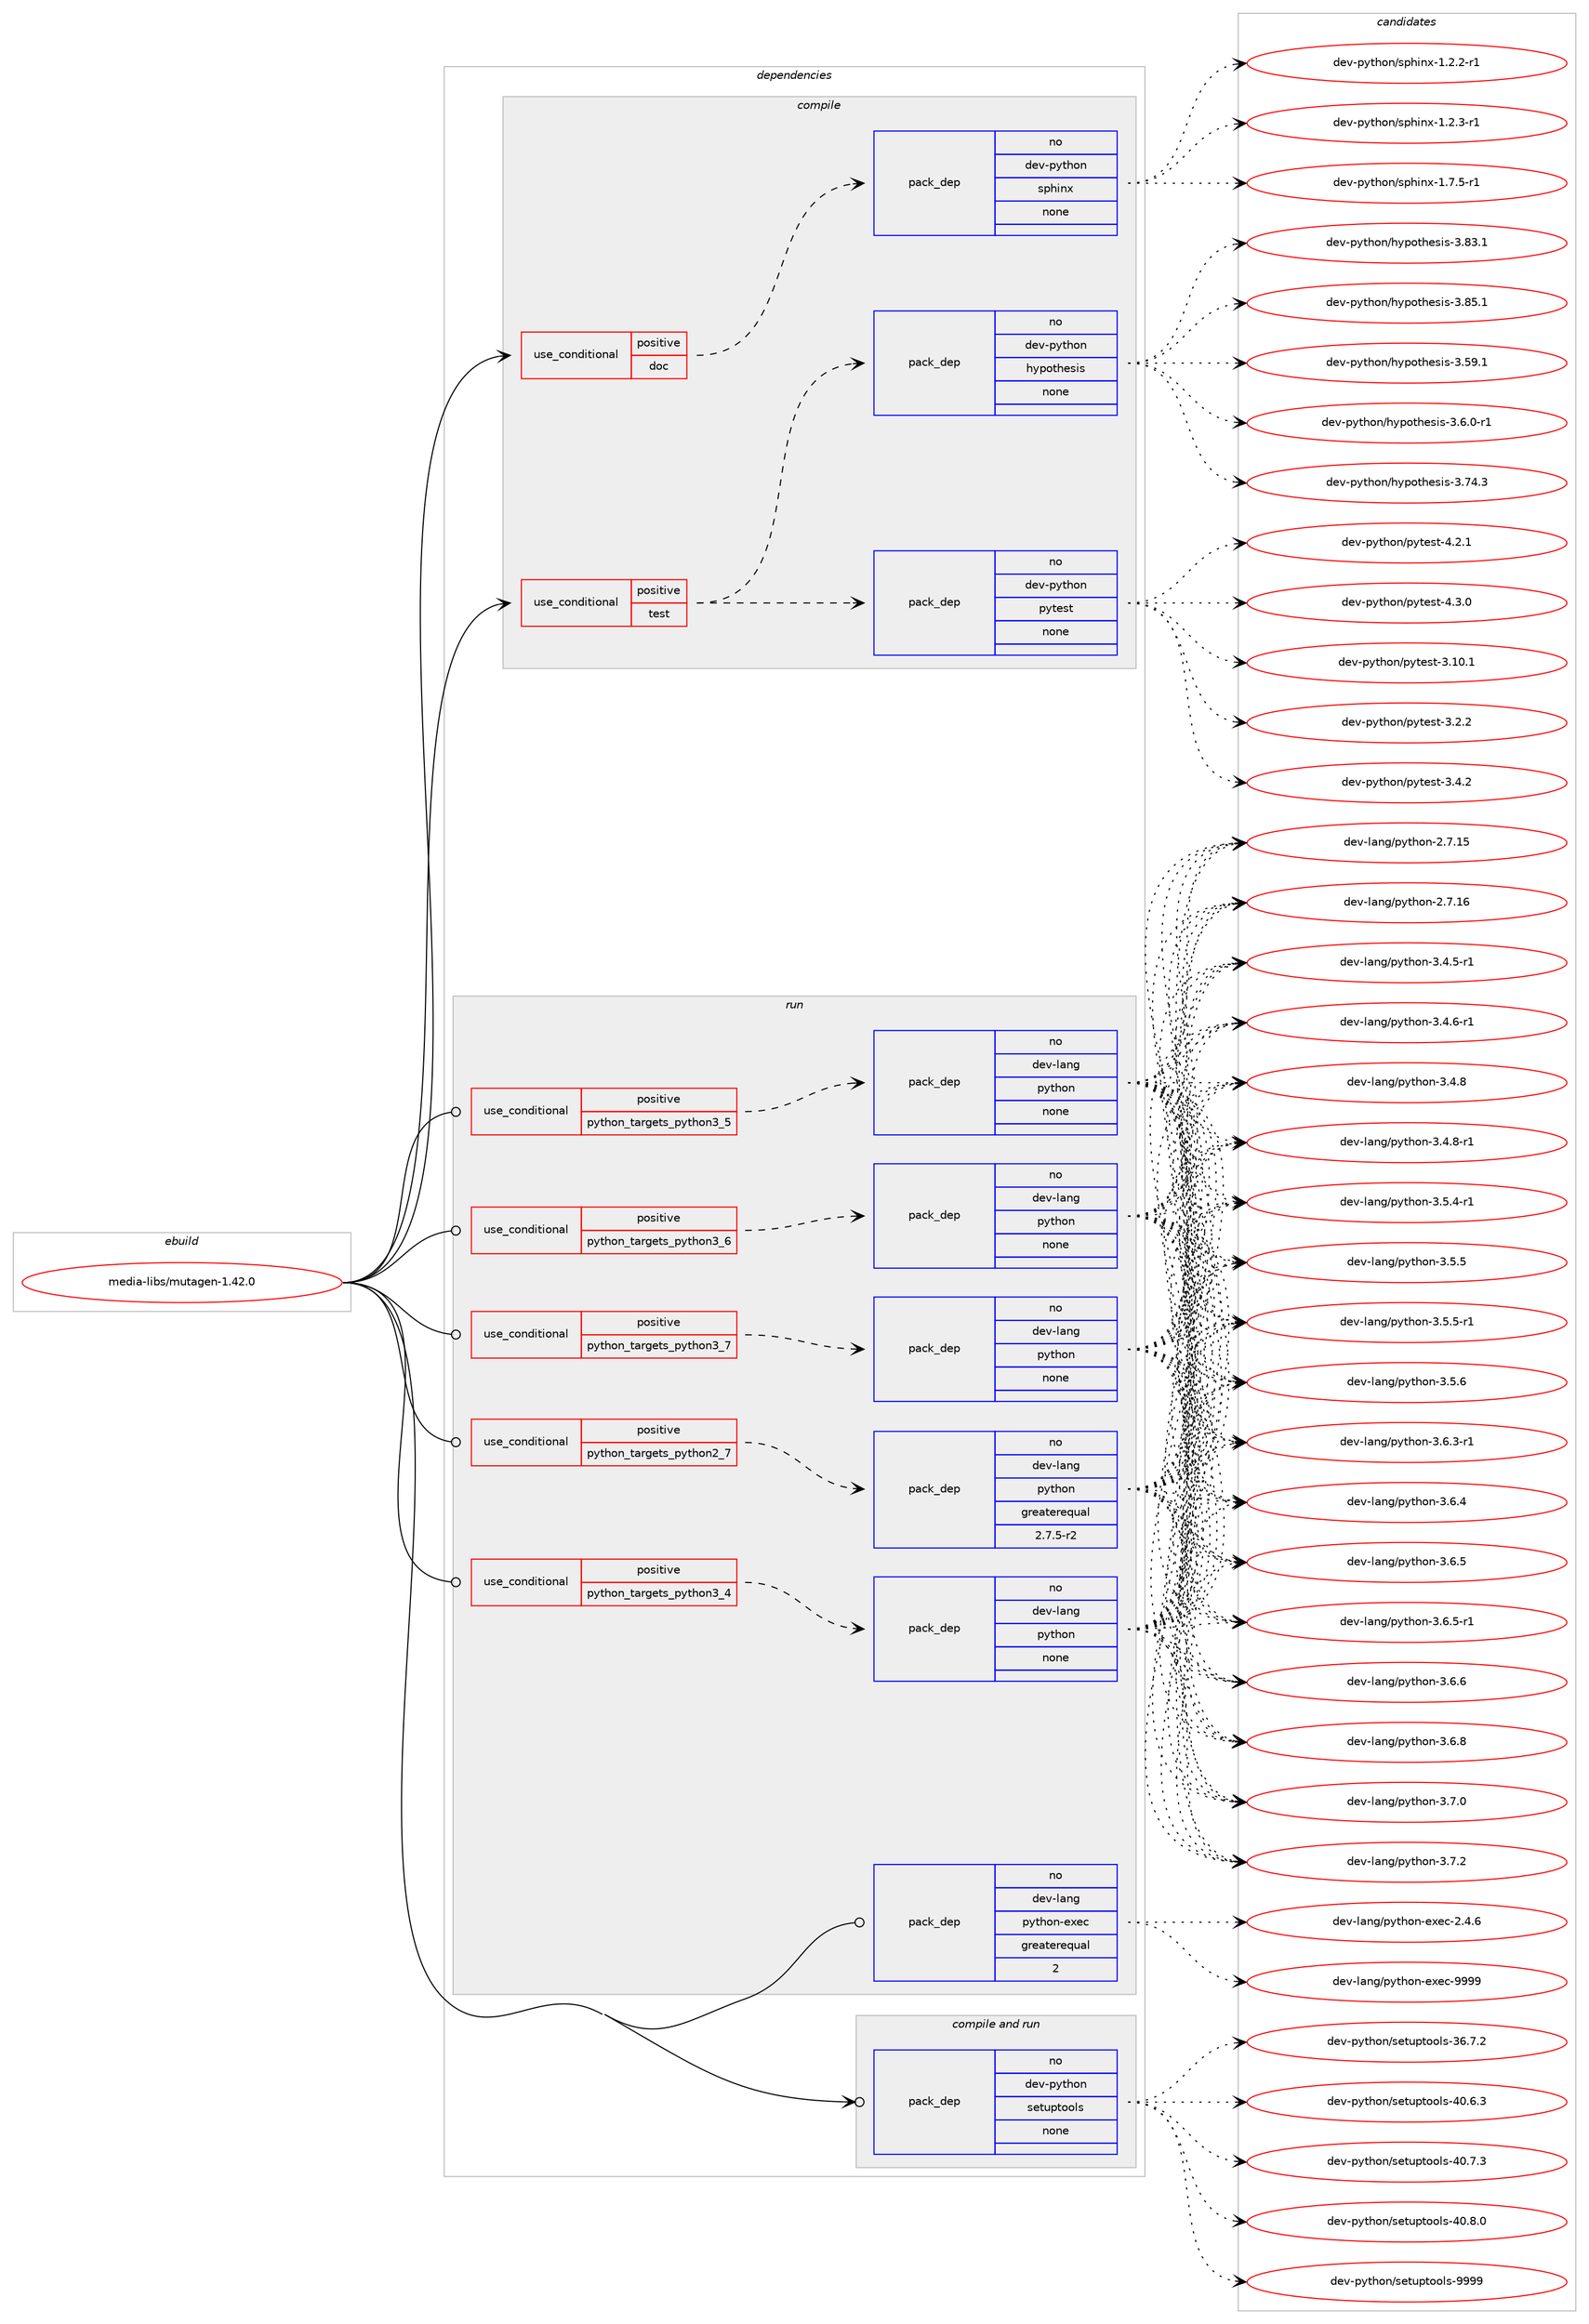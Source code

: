 digraph prolog {

# *************
# Graph options
# *************

newrank=true;
concentrate=true;
compound=true;
graph [rankdir=LR,fontname=Helvetica,fontsize=10,ranksep=1.5];#, ranksep=2.5, nodesep=0.2];
edge  [arrowhead=vee];
node  [fontname=Helvetica,fontsize=10];

# **********
# The ebuild
# **********

subgraph cluster_leftcol {
color=gray;
rank=same;
label=<<i>ebuild</i>>;
id [label="media-libs/mutagen-1.42.0", color=red, width=4, href="../media-libs/mutagen-1.42.0.svg"];
}

# ****************
# The dependencies
# ****************

subgraph cluster_midcol {
color=gray;
label=<<i>dependencies</i>>;
subgraph cluster_compile {
fillcolor="#eeeeee";
style=filled;
label=<<i>compile</i>>;
subgraph cond435509 {
dependency1616721 [label=<<TABLE BORDER="0" CELLBORDER="1" CELLSPACING="0" CELLPADDING="4"><TR><TD ROWSPAN="3" CELLPADDING="10">use_conditional</TD></TR><TR><TD>positive</TD></TR><TR><TD>doc</TD></TR></TABLE>>, shape=none, color=red];
subgraph pack1155172 {
dependency1616722 [label=<<TABLE BORDER="0" CELLBORDER="1" CELLSPACING="0" CELLPADDING="4" WIDTH="220"><TR><TD ROWSPAN="6" CELLPADDING="30">pack_dep</TD></TR><TR><TD WIDTH="110">no</TD></TR><TR><TD>dev-python</TD></TR><TR><TD>sphinx</TD></TR><TR><TD>none</TD></TR><TR><TD></TD></TR></TABLE>>, shape=none, color=blue];
}
dependency1616721:e -> dependency1616722:w [weight=20,style="dashed",arrowhead="vee"];
}
id:e -> dependency1616721:w [weight=20,style="solid",arrowhead="vee"];
subgraph cond435510 {
dependency1616723 [label=<<TABLE BORDER="0" CELLBORDER="1" CELLSPACING="0" CELLPADDING="4"><TR><TD ROWSPAN="3" CELLPADDING="10">use_conditional</TD></TR><TR><TD>positive</TD></TR><TR><TD>test</TD></TR></TABLE>>, shape=none, color=red];
subgraph pack1155173 {
dependency1616724 [label=<<TABLE BORDER="0" CELLBORDER="1" CELLSPACING="0" CELLPADDING="4" WIDTH="220"><TR><TD ROWSPAN="6" CELLPADDING="30">pack_dep</TD></TR><TR><TD WIDTH="110">no</TD></TR><TR><TD>dev-python</TD></TR><TR><TD>hypothesis</TD></TR><TR><TD>none</TD></TR><TR><TD></TD></TR></TABLE>>, shape=none, color=blue];
}
dependency1616723:e -> dependency1616724:w [weight=20,style="dashed",arrowhead="vee"];
subgraph pack1155174 {
dependency1616725 [label=<<TABLE BORDER="0" CELLBORDER="1" CELLSPACING="0" CELLPADDING="4" WIDTH="220"><TR><TD ROWSPAN="6" CELLPADDING="30">pack_dep</TD></TR><TR><TD WIDTH="110">no</TD></TR><TR><TD>dev-python</TD></TR><TR><TD>pytest</TD></TR><TR><TD>none</TD></TR><TR><TD></TD></TR></TABLE>>, shape=none, color=blue];
}
dependency1616723:e -> dependency1616725:w [weight=20,style="dashed",arrowhead="vee"];
}
id:e -> dependency1616723:w [weight=20,style="solid",arrowhead="vee"];
}
subgraph cluster_compileandrun {
fillcolor="#eeeeee";
style=filled;
label=<<i>compile and run</i>>;
subgraph pack1155175 {
dependency1616726 [label=<<TABLE BORDER="0" CELLBORDER="1" CELLSPACING="0" CELLPADDING="4" WIDTH="220"><TR><TD ROWSPAN="6" CELLPADDING="30">pack_dep</TD></TR><TR><TD WIDTH="110">no</TD></TR><TR><TD>dev-python</TD></TR><TR><TD>setuptools</TD></TR><TR><TD>none</TD></TR><TR><TD></TD></TR></TABLE>>, shape=none, color=blue];
}
id:e -> dependency1616726:w [weight=20,style="solid",arrowhead="odotvee"];
}
subgraph cluster_run {
fillcolor="#eeeeee";
style=filled;
label=<<i>run</i>>;
subgraph cond435511 {
dependency1616727 [label=<<TABLE BORDER="0" CELLBORDER="1" CELLSPACING="0" CELLPADDING="4"><TR><TD ROWSPAN="3" CELLPADDING="10">use_conditional</TD></TR><TR><TD>positive</TD></TR><TR><TD>python_targets_python2_7</TD></TR></TABLE>>, shape=none, color=red];
subgraph pack1155176 {
dependency1616728 [label=<<TABLE BORDER="0" CELLBORDER="1" CELLSPACING="0" CELLPADDING="4" WIDTH="220"><TR><TD ROWSPAN="6" CELLPADDING="30">pack_dep</TD></TR><TR><TD WIDTH="110">no</TD></TR><TR><TD>dev-lang</TD></TR><TR><TD>python</TD></TR><TR><TD>greaterequal</TD></TR><TR><TD>2.7.5-r2</TD></TR></TABLE>>, shape=none, color=blue];
}
dependency1616727:e -> dependency1616728:w [weight=20,style="dashed",arrowhead="vee"];
}
id:e -> dependency1616727:w [weight=20,style="solid",arrowhead="odot"];
subgraph cond435512 {
dependency1616729 [label=<<TABLE BORDER="0" CELLBORDER="1" CELLSPACING="0" CELLPADDING="4"><TR><TD ROWSPAN="3" CELLPADDING="10">use_conditional</TD></TR><TR><TD>positive</TD></TR><TR><TD>python_targets_python3_4</TD></TR></TABLE>>, shape=none, color=red];
subgraph pack1155177 {
dependency1616730 [label=<<TABLE BORDER="0" CELLBORDER="1" CELLSPACING="0" CELLPADDING="4" WIDTH="220"><TR><TD ROWSPAN="6" CELLPADDING="30">pack_dep</TD></TR><TR><TD WIDTH="110">no</TD></TR><TR><TD>dev-lang</TD></TR><TR><TD>python</TD></TR><TR><TD>none</TD></TR><TR><TD></TD></TR></TABLE>>, shape=none, color=blue];
}
dependency1616729:e -> dependency1616730:w [weight=20,style="dashed",arrowhead="vee"];
}
id:e -> dependency1616729:w [weight=20,style="solid",arrowhead="odot"];
subgraph cond435513 {
dependency1616731 [label=<<TABLE BORDER="0" CELLBORDER="1" CELLSPACING="0" CELLPADDING="4"><TR><TD ROWSPAN="3" CELLPADDING="10">use_conditional</TD></TR><TR><TD>positive</TD></TR><TR><TD>python_targets_python3_5</TD></TR></TABLE>>, shape=none, color=red];
subgraph pack1155178 {
dependency1616732 [label=<<TABLE BORDER="0" CELLBORDER="1" CELLSPACING="0" CELLPADDING="4" WIDTH="220"><TR><TD ROWSPAN="6" CELLPADDING="30">pack_dep</TD></TR><TR><TD WIDTH="110">no</TD></TR><TR><TD>dev-lang</TD></TR><TR><TD>python</TD></TR><TR><TD>none</TD></TR><TR><TD></TD></TR></TABLE>>, shape=none, color=blue];
}
dependency1616731:e -> dependency1616732:w [weight=20,style="dashed",arrowhead="vee"];
}
id:e -> dependency1616731:w [weight=20,style="solid",arrowhead="odot"];
subgraph cond435514 {
dependency1616733 [label=<<TABLE BORDER="0" CELLBORDER="1" CELLSPACING="0" CELLPADDING="4"><TR><TD ROWSPAN="3" CELLPADDING="10">use_conditional</TD></TR><TR><TD>positive</TD></TR><TR><TD>python_targets_python3_6</TD></TR></TABLE>>, shape=none, color=red];
subgraph pack1155179 {
dependency1616734 [label=<<TABLE BORDER="0" CELLBORDER="1" CELLSPACING="0" CELLPADDING="4" WIDTH="220"><TR><TD ROWSPAN="6" CELLPADDING="30">pack_dep</TD></TR><TR><TD WIDTH="110">no</TD></TR><TR><TD>dev-lang</TD></TR><TR><TD>python</TD></TR><TR><TD>none</TD></TR><TR><TD></TD></TR></TABLE>>, shape=none, color=blue];
}
dependency1616733:e -> dependency1616734:w [weight=20,style="dashed",arrowhead="vee"];
}
id:e -> dependency1616733:w [weight=20,style="solid",arrowhead="odot"];
subgraph cond435515 {
dependency1616735 [label=<<TABLE BORDER="0" CELLBORDER="1" CELLSPACING="0" CELLPADDING="4"><TR><TD ROWSPAN="3" CELLPADDING="10">use_conditional</TD></TR><TR><TD>positive</TD></TR><TR><TD>python_targets_python3_7</TD></TR></TABLE>>, shape=none, color=red];
subgraph pack1155180 {
dependency1616736 [label=<<TABLE BORDER="0" CELLBORDER="1" CELLSPACING="0" CELLPADDING="4" WIDTH="220"><TR><TD ROWSPAN="6" CELLPADDING="30">pack_dep</TD></TR><TR><TD WIDTH="110">no</TD></TR><TR><TD>dev-lang</TD></TR><TR><TD>python</TD></TR><TR><TD>none</TD></TR><TR><TD></TD></TR></TABLE>>, shape=none, color=blue];
}
dependency1616735:e -> dependency1616736:w [weight=20,style="dashed",arrowhead="vee"];
}
id:e -> dependency1616735:w [weight=20,style="solid",arrowhead="odot"];
subgraph pack1155181 {
dependency1616737 [label=<<TABLE BORDER="0" CELLBORDER="1" CELLSPACING="0" CELLPADDING="4" WIDTH="220"><TR><TD ROWSPAN="6" CELLPADDING="30">pack_dep</TD></TR><TR><TD WIDTH="110">no</TD></TR><TR><TD>dev-lang</TD></TR><TR><TD>python-exec</TD></TR><TR><TD>greaterequal</TD></TR><TR><TD>2</TD></TR></TABLE>>, shape=none, color=blue];
}
id:e -> dependency1616737:w [weight=20,style="solid",arrowhead="odot"];
}
}

# **************
# The candidates
# **************

subgraph cluster_choices {
rank=same;
color=gray;
label=<<i>candidates</i>>;

subgraph choice1155172 {
color=black;
nodesep=1;
choice10010111845112121116104111110471151121041051101204549465046504511449 [label="dev-python/sphinx-1.2.2-r1", color=red, width=4,href="../dev-python/sphinx-1.2.2-r1.svg"];
choice10010111845112121116104111110471151121041051101204549465046514511449 [label="dev-python/sphinx-1.2.3-r1", color=red, width=4,href="../dev-python/sphinx-1.2.3-r1.svg"];
choice10010111845112121116104111110471151121041051101204549465546534511449 [label="dev-python/sphinx-1.7.5-r1", color=red, width=4,href="../dev-python/sphinx-1.7.5-r1.svg"];
dependency1616722:e -> choice10010111845112121116104111110471151121041051101204549465046504511449:w [style=dotted,weight="100"];
dependency1616722:e -> choice10010111845112121116104111110471151121041051101204549465046514511449:w [style=dotted,weight="100"];
dependency1616722:e -> choice10010111845112121116104111110471151121041051101204549465546534511449:w [style=dotted,weight="100"];
}
subgraph choice1155173 {
color=black;
nodesep=1;
choice100101118451121211161041111104710412111211111610410111510511545514653574649 [label="dev-python/hypothesis-3.59.1", color=red, width=4,href="../dev-python/hypothesis-3.59.1.svg"];
choice10010111845112121116104111110471041211121111161041011151051154551465446484511449 [label="dev-python/hypothesis-3.6.0-r1", color=red, width=4,href="../dev-python/hypothesis-3.6.0-r1.svg"];
choice100101118451121211161041111104710412111211111610410111510511545514655524651 [label="dev-python/hypothesis-3.74.3", color=red, width=4,href="../dev-python/hypothesis-3.74.3.svg"];
choice100101118451121211161041111104710412111211111610410111510511545514656514649 [label="dev-python/hypothesis-3.83.1", color=red, width=4,href="../dev-python/hypothesis-3.83.1.svg"];
choice100101118451121211161041111104710412111211111610410111510511545514656534649 [label="dev-python/hypothesis-3.85.1", color=red, width=4,href="../dev-python/hypothesis-3.85.1.svg"];
dependency1616724:e -> choice100101118451121211161041111104710412111211111610410111510511545514653574649:w [style=dotted,weight="100"];
dependency1616724:e -> choice10010111845112121116104111110471041211121111161041011151051154551465446484511449:w [style=dotted,weight="100"];
dependency1616724:e -> choice100101118451121211161041111104710412111211111610410111510511545514655524651:w [style=dotted,weight="100"];
dependency1616724:e -> choice100101118451121211161041111104710412111211111610410111510511545514656514649:w [style=dotted,weight="100"];
dependency1616724:e -> choice100101118451121211161041111104710412111211111610410111510511545514656534649:w [style=dotted,weight="100"];
}
subgraph choice1155174 {
color=black;
nodesep=1;
choice100101118451121211161041111104711212111610111511645514649484649 [label="dev-python/pytest-3.10.1", color=red, width=4,href="../dev-python/pytest-3.10.1.svg"];
choice1001011184511212111610411111047112121116101115116455146504650 [label="dev-python/pytest-3.2.2", color=red, width=4,href="../dev-python/pytest-3.2.2.svg"];
choice1001011184511212111610411111047112121116101115116455146524650 [label="dev-python/pytest-3.4.2", color=red, width=4,href="../dev-python/pytest-3.4.2.svg"];
choice1001011184511212111610411111047112121116101115116455246504649 [label="dev-python/pytest-4.2.1", color=red, width=4,href="../dev-python/pytest-4.2.1.svg"];
choice1001011184511212111610411111047112121116101115116455246514648 [label="dev-python/pytest-4.3.0", color=red, width=4,href="../dev-python/pytest-4.3.0.svg"];
dependency1616725:e -> choice100101118451121211161041111104711212111610111511645514649484649:w [style=dotted,weight="100"];
dependency1616725:e -> choice1001011184511212111610411111047112121116101115116455146504650:w [style=dotted,weight="100"];
dependency1616725:e -> choice1001011184511212111610411111047112121116101115116455146524650:w [style=dotted,weight="100"];
dependency1616725:e -> choice1001011184511212111610411111047112121116101115116455246504649:w [style=dotted,weight="100"];
dependency1616725:e -> choice1001011184511212111610411111047112121116101115116455246514648:w [style=dotted,weight="100"];
}
subgraph choice1155175 {
color=black;
nodesep=1;
choice100101118451121211161041111104711510111611711211611111110811545515446554650 [label="dev-python/setuptools-36.7.2", color=red, width=4,href="../dev-python/setuptools-36.7.2.svg"];
choice100101118451121211161041111104711510111611711211611111110811545524846544651 [label="dev-python/setuptools-40.6.3", color=red, width=4,href="../dev-python/setuptools-40.6.3.svg"];
choice100101118451121211161041111104711510111611711211611111110811545524846554651 [label="dev-python/setuptools-40.7.3", color=red, width=4,href="../dev-python/setuptools-40.7.3.svg"];
choice100101118451121211161041111104711510111611711211611111110811545524846564648 [label="dev-python/setuptools-40.8.0", color=red, width=4,href="../dev-python/setuptools-40.8.0.svg"];
choice10010111845112121116104111110471151011161171121161111111081154557575757 [label="dev-python/setuptools-9999", color=red, width=4,href="../dev-python/setuptools-9999.svg"];
dependency1616726:e -> choice100101118451121211161041111104711510111611711211611111110811545515446554650:w [style=dotted,weight="100"];
dependency1616726:e -> choice100101118451121211161041111104711510111611711211611111110811545524846544651:w [style=dotted,weight="100"];
dependency1616726:e -> choice100101118451121211161041111104711510111611711211611111110811545524846554651:w [style=dotted,weight="100"];
dependency1616726:e -> choice100101118451121211161041111104711510111611711211611111110811545524846564648:w [style=dotted,weight="100"];
dependency1616726:e -> choice10010111845112121116104111110471151011161171121161111111081154557575757:w [style=dotted,weight="100"];
}
subgraph choice1155176 {
color=black;
nodesep=1;
choice10010111845108971101034711212111610411111045504655464953 [label="dev-lang/python-2.7.15", color=red, width=4,href="../dev-lang/python-2.7.15.svg"];
choice10010111845108971101034711212111610411111045504655464954 [label="dev-lang/python-2.7.16", color=red, width=4,href="../dev-lang/python-2.7.16.svg"];
choice1001011184510897110103471121211161041111104551465246534511449 [label="dev-lang/python-3.4.5-r1", color=red, width=4,href="../dev-lang/python-3.4.5-r1.svg"];
choice1001011184510897110103471121211161041111104551465246544511449 [label="dev-lang/python-3.4.6-r1", color=red, width=4,href="../dev-lang/python-3.4.6-r1.svg"];
choice100101118451089711010347112121116104111110455146524656 [label="dev-lang/python-3.4.8", color=red, width=4,href="../dev-lang/python-3.4.8.svg"];
choice1001011184510897110103471121211161041111104551465246564511449 [label="dev-lang/python-3.4.8-r1", color=red, width=4,href="../dev-lang/python-3.4.8-r1.svg"];
choice1001011184510897110103471121211161041111104551465346524511449 [label="dev-lang/python-3.5.4-r1", color=red, width=4,href="../dev-lang/python-3.5.4-r1.svg"];
choice100101118451089711010347112121116104111110455146534653 [label="dev-lang/python-3.5.5", color=red, width=4,href="../dev-lang/python-3.5.5.svg"];
choice1001011184510897110103471121211161041111104551465346534511449 [label="dev-lang/python-3.5.5-r1", color=red, width=4,href="../dev-lang/python-3.5.5-r1.svg"];
choice100101118451089711010347112121116104111110455146534654 [label="dev-lang/python-3.5.6", color=red, width=4,href="../dev-lang/python-3.5.6.svg"];
choice1001011184510897110103471121211161041111104551465446514511449 [label="dev-lang/python-3.6.3-r1", color=red, width=4,href="../dev-lang/python-3.6.3-r1.svg"];
choice100101118451089711010347112121116104111110455146544652 [label="dev-lang/python-3.6.4", color=red, width=4,href="../dev-lang/python-3.6.4.svg"];
choice100101118451089711010347112121116104111110455146544653 [label="dev-lang/python-3.6.5", color=red, width=4,href="../dev-lang/python-3.6.5.svg"];
choice1001011184510897110103471121211161041111104551465446534511449 [label="dev-lang/python-3.6.5-r1", color=red, width=4,href="../dev-lang/python-3.6.5-r1.svg"];
choice100101118451089711010347112121116104111110455146544654 [label="dev-lang/python-3.6.6", color=red, width=4,href="../dev-lang/python-3.6.6.svg"];
choice100101118451089711010347112121116104111110455146544656 [label="dev-lang/python-3.6.8", color=red, width=4,href="../dev-lang/python-3.6.8.svg"];
choice100101118451089711010347112121116104111110455146554648 [label="dev-lang/python-3.7.0", color=red, width=4,href="../dev-lang/python-3.7.0.svg"];
choice100101118451089711010347112121116104111110455146554650 [label="dev-lang/python-3.7.2", color=red, width=4,href="../dev-lang/python-3.7.2.svg"];
dependency1616728:e -> choice10010111845108971101034711212111610411111045504655464953:w [style=dotted,weight="100"];
dependency1616728:e -> choice10010111845108971101034711212111610411111045504655464954:w [style=dotted,weight="100"];
dependency1616728:e -> choice1001011184510897110103471121211161041111104551465246534511449:w [style=dotted,weight="100"];
dependency1616728:e -> choice1001011184510897110103471121211161041111104551465246544511449:w [style=dotted,weight="100"];
dependency1616728:e -> choice100101118451089711010347112121116104111110455146524656:w [style=dotted,weight="100"];
dependency1616728:e -> choice1001011184510897110103471121211161041111104551465246564511449:w [style=dotted,weight="100"];
dependency1616728:e -> choice1001011184510897110103471121211161041111104551465346524511449:w [style=dotted,weight="100"];
dependency1616728:e -> choice100101118451089711010347112121116104111110455146534653:w [style=dotted,weight="100"];
dependency1616728:e -> choice1001011184510897110103471121211161041111104551465346534511449:w [style=dotted,weight="100"];
dependency1616728:e -> choice100101118451089711010347112121116104111110455146534654:w [style=dotted,weight="100"];
dependency1616728:e -> choice1001011184510897110103471121211161041111104551465446514511449:w [style=dotted,weight="100"];
dependency1616728:e -> choice100101118451089711010347112121116104111110455146544652:w [style=dotted,weight="100"];
dependency1616728:e -> choice100101118451089711010347112121116104111110455146544653:w [style=dotted,weight="100"];
dependency1616728:e -> choice1001011184510897110103471121211161041111104551465446534511449:w [style=dotted,weight="100"];
dependency1616728:e -> choice100101118451089711010347112121116104111110455146544654:w [style=dotted,weight="100"];
dependency1616728:e -> choice100101118451089711010347112121116104111110455146544656:w [style=dotted,weight="100"];
dependency1616728:e -> choice100101118451089711010347112121116104111110455146554648:w [style=dotted,weight="100"];
dependency1616728:e -> choice100101118451089711010347112121116104111110455146554650:w [style=dotted,weight="100"];
}
subgraph choice1155177 {
color=black;
nodesep=1;
choice10010111845108971101034711212111610411111045504655464953 [label="dev-lang/python-2.7.15", color=red, width=4,href="../dev-lang/python-2.7.15.svg"];
choice10010111845108971101034711212111610411111045504655464954 [label="dev-lang/python-2.7.16", color=red, width=4,href="../dev-lang/python-2.7.16.svg"];
choice1001011184510897110103471121211161041111104551465246534511449 [label="dev-lang/python-3.4.5-r1", color=red, width=4,href="../dev-lang/python-3.4.5-r1.svg"];
choice1001011184510897110103471121211161041111104551465246544511449 [label="dev-lang/python-3.4.6-r1", color=red, width=4,href="../dev-lang/python-3.4.6-r1.svg"];
choice100101118451089711010347112121116104111110455146524656 [label="dev-lang/python-3.4.8", color=red, width=4,href="../dev-lang/python-3.4.8.svg"];
choice1001011184510897110103471121211161041111104551465246564511449 [label="dev-lang/python-3.4.8-r1", color=red, width=4,href="../dev-lang/python-3.4.8-r1.svg"];
choice1001011184510897110103471121211161041111104551465346524511449 [label="dev-lang/python-3.5.4-r1", color=red, width=4,href="../dev-lang/python-3.5.4-r1.svg"];
choice100101118451089711010347112121116104111110455146534653 [label="dev-lang/python-3.5.5", color=red, width=4,href="../dev-lang/python-3.5.5.svg"];
choice1001011184510897110103471121211161041111104551465346534511449 [label="dev-lang/python-3.5.5-r1", color=red, width=4,href="../dev-lang/python-3.5.5-r1.svg"];
choice100101118451089711010347112121116104111110455146534654 [label="dev-lang/python-3.5.6", color=red, width=4,href="../dev-lang/python-3.5.6.svg"];
choice1001011184510897110103471121211161041111104551465446514511449 [label="dev-lang/python-3.6.3-r1", color=red, width=4,href="../dev-lang/python-3.6.3-r1.svg"];
choice100101118451089711010347112121116104111110455146544652 [label="dev-lang/python-3.6.4", color=red, width=4,href="../dev-lang/python-3.6.4.svg"];
choice100101118451089711010347112121116104111110455146544653 [label="dev-lang/python-3.6.5", color=red, width=4,href="../dev-lang/python-3.6.5.svg"];
choice1001011184510897110103471121211161041111104551465446534511449 [label="dev-lang/python-3.6.5-r1", color=red, width=4,href="../dev-lang/python-3.6.5-r1.svg"];
choice100101118451089711010347112121116104111110455146544654 [label="dev-lang/python-3.6.6", color=red, width=4,href="../dev-lang/python-3.6.6.svg"];
choice100101118451089711010347112121116104111110455146544656 [label="dev-lang/python-3.6.8", color=red, width=4,href="../dev-lang/python-3.6.8.svg"];
choice100101118451089711010347112121116104111110455146554648 [label="dev-lang/python-3.7.0", color=red, width=4,href="../dev-lang/python-3.7.0.svg"];
choice100101118451089711010347112121116104111110455146554650 [label="dev-lang/python-3.7.2", color=red, width=4,href="../dev-lang/python-3.7.2.svg"];
dependency1616730:e -> choice10010111845108971101034711212111610411111045504655464953:w [style=dotted,weight="100"];
dependency1616730:e -> choice10010111845108971101034711212111610411111045504655464954:w [style=dotted,weight="100"];
dependency1616730:e -> choice1001011184510897110103471121211161041111104551465246534511449:w [style=dotted,weight="100"];
dependency1616730:e -> choice1001011184510897110103471121211161041111104551465246544511449:w [style=dotted,weight="100"];
dependency1616730:e -> choice100101118451089711010347112121116104111110455146524656:w [style=dotted,weight="100"];
dependency1616730:e -> choice1001011184510897110103471121211161041111104551465246564511449:w [style=dotted,weight="100"];
dependency1616730:e -> choice1001011184510897110103471121211161041111104551465346524511449:w [style=dotted,weight="100"];
dependency1616730:e -> choice100101118451089711010347112121116104111110455146534653:w [style=dotted,weight="100"];
dependency1616730:e -> choice1001011184510897110103471121211161041111104551465346534511449:w [style=dotted,weight="100"];
dependency1616730:e -> choice100101118451089711010347112121116104111110455146534654:w [style=dotted,weight="100"];
dependency1616730:e -> choice1001011184510897110103471121211161041111104551465446514511449:w [style=dotted,weight="100"];
dependency1616730:e -> choice100101118451089711010347112121116104111110455146544652:w [style=dotted,weight="100"];
dependency1616730:e -> choice100101118451089711010347112121116104111110455146544653:w [style=dotted,weight="100"];
dependency1616730:e -> choice1001011184510897110103471121211161041111104551465446534511449:w [style=dotted,weight="100"];
dependency1616730:e -> choice100101118451089711010347112121116104111110455146544654:w [style=dotted,weight="100"];
dependency1616730:e -> choice100101118451089711010347112121116104111110455146544656:w [style=dotted,weight="100"];
dependency1616730:e -> choice100101118451089711010347112121116104111110455146554648:w [style=dotted,weight="100"];
dependency1616730:e -> choice100101118451089711010347112121116104111110455146554650:w [style=dotted,weight="100"];
}
subgraph choice1155178 {
color=black;
nodesep=1;
choice10010111845108971101034711212111610411111045504655464953 [label="dev-lang/python-2.7.15", color=red, width=4,href="../dev-lang/python-2.7.15.svg"];
choice10010111845108971101034711212111610411111045504655464954 [label="dev-lang/python-2.7.16", color=red, width=4,href="../dev-lang/python-2.7.16.svg"];
choice1001011184510897110103471121211161041111104551465246534511449 [label="dev-lang/python-3.4.5-r1", color=red, width=4,href="../dev-lang/python-3.4.5-r1.svg"];
choice1001011184510897110103471121211161041111104551465246544511449 [label="dev-lang/python-3.4.6-r1", color=red, width=4,href="../dev-lang/python-3.4.6-r1.svg"];
choice100101118451089711010347112121116104111110455146524656 [label="dev-lang/python-3.4.8", color=red, width=4,href="../dev-lang/python-3.4.8.svg"];
choice1001011184510897110103471121211161041111104551465246564511449 [label="dev-lang/python-3.4.8-r1", color=red, width=4,href="../dev-lang/python-3.4.8-r1.svg"];
choice1001011184510897110103471121211161041111104551465346524511449 [label="dev-lang/python-3.5.4-r1", color=red, width=4,href="../dev-lang/python-3.5.4-r1.svg"];
choice100101118451089711010347112121116104111110455146534653 [label="dev-lang/python-3.5.5", color=red, width=4,href="../dev-lang/python-3.5.5.svg"];
choice1001011184510897110103471121211161041111104551465346534511449 [label="dev-lang/python-3.5.5-r1", color=red, width=4,href="../dev-lang/python-3.5.5-r1.svg"];
choice100101118451089711010347112121116104111110455146534654 [label="dev-lang/python-3.5.6", color=red, width=4,href="../dev-lang/python-3.5.6.svg"];
choice1001011184510897110103471121211161041111104551465446514511449 [label="dev-lang/python-3.6.3-r1", color=red, width=4,href="../dev-lang/python-3.6.3-r1.svg"];
choice100101118451089711010347112121116104111110455146544652 [label="dev-lang/python-3.6.4", color=red, width=4,href="../dev-lang/python-3.6.4.svg"];
choice100101118451089711010347112121116104111110455146544653 [label="dev-lang/python-3.6.5", color=red, width=4,href="../dev-lang/python-3.6.5.svg"];
choice1001011184510897110103471121211161041111104551465446534511449 [label="dev-lang/python-3.6.5-r1", color=red, width=4,href="../dev-lang/python-3.6.5-r1.svg"];
choice100101118451089711010347112121116104111110455146544654 [label="dev-lang/python-3.6.6", color=red, width=4,href="../dev-lang/python-3.6.6.svg"];
choice100101118451089711010347112121116104111110455146544656 [label="dev-lang/python-3.6.8", color=red, width=4,href="../dev-lang/python-3.6.8.svg"];
choice100101118451089711010347112121116104111110455146554648 [label="dev-lang/python-3.7.0", color=red, width=4,href="../dev-lang/python-3.7.0.svg"];
choice100101118451089711010347112121116104111110455146554650 [label="dev-lang/python-3.7.2", color=red, width=4,href="../dev-lang/python-3.7.2.svg"];
dependency1616732:e -> choice10010111845108971101034711212111610411111045504655464953:w [style=dotted,weight="100"];
dependency1616732:e -> choice10010111845108971101034711212111610411111045504655464954:w [style=dotted,weight="100"];
dependency1616732:e -> choice1001011184510897110103471121211161041111104551465246534511449:w [style=dotted,weight="100"];
dependency1616732:e -> choice1001011184510897110103471121211161041111104551465246544511449:w [style=dotted,weight="100"];
dependency1616732:e -> choice100101118451089711010347112121116104111110455146524656:w [style=dotted,weight="100"];
dependency1616732:e -> choice1001011184510897110103471121211161041111104551465246564511449:w [style=dotted,weight="100"];
dependency1616732:e -> choice1001011184510897110103471121211161041111104551465346524511449:w [style=dotted,weight="100"];
dependency1616732:e -> choice100101118451089711010347112121116104111110455146534653:w [style=dotted,weight="100"];
dependency1616732:e -> choice1001011184510897110103471121211161041111104551465346534511449:w [style=dotted,weight="100"];
dependency1616732:e -> choice100101118451089711010347112121116104111110455146534654:w [style=dotted,weight="100"];
dependency1616732:e -> choice1001011184510897110103471121211161041111104551465446514511449:w [style=dotted,weight="100"];
dependency1616732:e -> choice100101118451089711010347112121116104111110455146544652:w [style=dotted,weight="100"];
dependency1616732:e -> choice100101118451089711010347112121116104111110455146544653:w [style=dotted,weight="100"];
dependency1616732:e -> choice1001011184510897110103471121211161041111104551465446534511449:w [style=dotted,weight="100"];
dependency1616732:e -> choice100101118451089711010347112121116104111110455146544654:w [style=dotted,weight="100"];
dependency1616732:e -> choice100101118451089711010347112121116104111110455146544656:w [style=dotted,weight="100"];
dependency1616732:e -> choice100101118451089711010347112121116104111110455146554648:w [style=dotted,weight="100"];
dependency1616732:e -> choice100101118451089711010347112121116104111110455146554650:w [style=dotted,weight="100"];
}
subgraph choice1155179 {
color=black;
nodesep=1;
choice10010111845108971101034711212111610411111045504655464953 [label="dev-lang/python-2.7.15", color=red, width=4,href="../dev-lang/python-2.7.15.svg"];
choice10010111845108971101034711212111610411111045504655464954 [label="dev-lang/python-2.7.16", color=red, width=4,href="../dev-lang/python-2.7.16.svg"];
choice1001011184510897110103471121211161041111104551465246534511449 [label="dev-lang/python-3.4.5-r1", color=red, width=4,href="../dev-lang/python-3.4.5-r1.svg"];
choice1001011184510897110103471121211161041111104551465246544511449 [label="dev-lang/python-3.4.6-r1", color=red, width=4,href="../dev-lang/python-3.4.6-r1.svg"];
choice100101118451089711010347112121116104111110455146524656 [label="dev-lang/python-3.4.8", color=red, width=4,href="../dev-lang/python-3.4.8.svg"];
choice1001011184510897110103471121211161041111104551465246564511449 [label="dev-lang/python-3.4.8-r1", color=red, width=4,href="../dev-lang/python-3.4.8-r1.svg"];
choice1001011184510897110103471121211161041111104551465346524511449 [label="dev-lang/python-3.5.4-r1", color=red, width=4,href="../dev-lang/python-3.5.4-r1.svg"];
choice100101118451089711010347112121116104111110455146534653 [label="dev-lang/python-3.5.5", color=red, width=4,href="../dev-lang/python-3.5.5.svg"];
choice1001011184510897110103471121211161041111104551465346534511449 [label="dev-lang/python-3.5.5-r1", color=red, width=4,href="../dev-lang/python-3.5.5-r1.svg"];
choice100101118451089711010347112121116104111110455146534654 [label="dev-lang/python-3.5.6", color=red, width=4,href="../dev-lang/python-3.5.6.svg"];
choice1001011184510897110103471121211161041111104551465446514511449 [label="dev-lang/python-3.6.3-r1", color=red, width=4,href="../dev-lang/python-3.6.3-r1.svg"];
choice100101118451089711010347112121116104111110455146544652 [label="dev-lang/python-3.6.4", color=red, width=4,href="../dev-lang/python-3.6.4.svg"];
choice100101118451089711010347112121116104111110455146544653 [label="dev-lang/python-3.6.5", color=red, width=4,href="../dev-lang/python-3.6.5.svg"];
choice1001011184510897110103471121211161041111104551465446534511449 [label="dev-lang/python-3.6.5-r1", color=red, width=4,href="../dev-lang/python-3.6.5-r1.svg"];
choice100101118451089711010347112121116104111110455146544654 [label="dev-lang/python-3.6.6", color=red, width=4,href="../dev-lang/python-3.6.6.svg"];
choice100101118451089711010347112121116104111110455146544656 [label="dev-lang/python-3.6.8", color=red, width=4,href="../dev-lang/python-3.6.8.svg"];
choice100101118451089711010347112121116104111110455146554648 [label="dev-lang/python-3.7.0", color=red, width=4,href="../dev-lang/python-3.7.0.svg"];
choice100101118451089711010347112121116104111110455146554650 [label="dev-lang/python-3.7.2", color=red, width=4,href="../dev-lang/python-3.7.2.svg"];
dependency1616734:e -> choice10010111845108971101034711212111610411111045504655464953:w [style=dotted,weight="100"];
dependency1616734:e -> choice10010111845108971101034711212111610411111045504655464954:w [style=dotted,weight="100"];
dependency1616734:e -> choice1001011184510897110103471121211161041111104551465246534511449:w [style=dotted,weight="100"];
dependency1616734:e -> choice1001011184510897110103471121211161041111104551465246544511449:w [style=dotted,weight="100"];
dependency1616734:e -> choice100101118451089711010347112121116104111110455146524656:w [style=dotted,weight="100"];
dependency1616734:e -> choice1001011184510897110103471121211161041111104551465246564511449:w [style=dotted,weight="100"];
dependency1616734:e -> choice1001011184510897110103471121211161041111104551465346524511449:w [style=dotted,weight="100"];
dependency1616734:e -> choice100101118451089711010347112121116104111110455146534653:w [style=dotted,weight="100"];
dependency1616734:e -> choice1001011184510897110103471121211161041111104551465346534511449:w [style=dotted,weight="100"];
dependency1616734:e -> choice100101118451089711010347112121116104111110455146534654:w [style=dotted,weight="100"];
dependency1616734:e -> choice1001011184510897110103471121211161041111104551465446514511449:w [style=dotted,weight="100"];
dependency1616734:e -> choice100101118451089711010347112121116104111110455146544652:w [style=dotted,weight="100"];
dependency1616734:e -> choice100101118451089711010347112121116104111110455146544653:w [style=dotted,weight="100"];
dependency1616734:e -> choice1001011184510897110103471121211161041111104551465446534511449:w [style=dotted,weight="100"];
dependency1616734:e -> choice100101118451089711010347112121116104111110455146544654:w [style=dotted,weight="100"];
dependency1616734:e -> choice100101118451089711010347112121116104111110455146544656:w [style=dotted,weight="100"];
dependency1616734:e -> choice100101118451089711010347112121116104111110455146554648:w [style=dotted,weight="100"];
dependency1616734:e -> choice100101118451089711010347112121116104111110455146554650:w [style=dotted,weight="100"];
}
subgraph choice1155180 {
color=black;
nodesep=1;
choice10010111845108971101034711212111610411111045504655464953 [label="dev-lang/python-2.7.15", color=red, width=4,href="../dev-lang/python-2.7.15.svg"];
choice10010111845108971101034711212111610411111045504655464954 [label="dev-lang/python-2.7.16", color=red, width=4,href="../dev-lang/python-2.7.16.svg"];
choice1001011184510897110103471121211161041111104551465246534511449 [label="dev-lang/python-3.4.5-r1", color=red, width=4,href="../dev-lang/python-3.4.5-r1.svg"];
choice1001011184510897110103471121211161041111104551465246544511449 [label="dev-lang/python-3.4.6-r1", color=red, width=4,href="../dev-lang/python-3.4.6-r1.svg"];
choice100101118451089711010347112121116104111110455146524656 [label="dev-lang/python-3.4.8", color=red, width=4,href="../dev-lang/python-3.4.8.svg"];
choice1001011184510897110103471121211161041111104551465246564511449 [label="dev-lang/python-3.4.8-r1", color=red, width=4,href="../dev-lang/python-3.4.8-r1.svg"];
choice1001011184510897110103471121211161041111104551465346524511449 [label="dev-lang/python-3.5.4-r1", color=red, width=4,href="../dev-lang/python-3.5.4-r1.svg"];
choice100101118451089711010347112121116104111110455146534653 [label="dev-lang/python-3.5.5", color=red, width=4,href="../dev-lang/python-3.5.5.svg"];
choice1001011184510897110103471121211161041111104551465346534511449 [label="dev-lang/python-3.5.5-r1", color=red, width=4,href="../dev-lang/python-3.5.5-r1.svg"];
choice100101118451089711010347112121116104111110455146534654 [label="dev-lang/python-3.5.6", color=red, width=4,href="../dev-lang/python-3.5.6.svg"];
choice1001011184510897110103471121211161041111104551465446514511449 [label="dev-lang/python-3.6.3-r1", color=red, width=4,href="../dev-lang/python-3.6.3-r1.svg"];
choice100101118451089711010347112121116104111110455146544652 [label="dev-lang/python-3.6.4", color=red, width=4,href="../dev-lang/python-3.6.4.svg"];
choice100101118451089711010347112121116104111110455146544653 [label="dev-lang/python-3.6.5", color=red, width=4,href="../dev-lang/python-3.6.5.svg"];
choice1001011184510897110103471121211161041111104551465446534511449 [label="dev-lang/python-3.6.5-r1", color=red, width=4,href="../dev-lang/python-3.6.5-r1.svg"];
choice100101118451089711010347112121116104111110455146544654 [label="dev-lang/python-3.6.6", color=red, width=4,href="../dev-lang/python-3.6.6.svg"];
choice100101118451089711010347112121116104111110455146544656 [label="dev-lang/python-3.6.8", color=red, width=4,href="../dev-lang/python-3.6.8.svg"];
choice100101118451089711010347112121116104111110455146554648 [label="dev-lang/python-3.7.0", color=red, width=4,href="../dev-lang/python-3.7.0.svg"];
choice100101118451089711010347112121116104111110455146554650 [label="dev-lang/python-3.7.2", color=red, width=4,href="../dev-lang/python-3.7.2.svg"];
dependency1616736:e -> choice10010111845108971101034711212111610411111045504655464953:w [style=dotted,weight="100"];
dependency1616736:e -> choice10010111845108971101034711212111610411111045504655464954:w [style=dotted,weight="100"];
dependency1616736:e -> choice1001011184510897110103471121211161041111104551465246534511449:w [style=dotted,weight="100"];
dependency1616736:e -> choice1001011184510897110103471121211161041111104551465246544511449:w [style=dotted,weight="100"];
dependency1616736:e -> choice100101118451089711010347112121116104111110455146524656:w [style=dotted,weight="100"];
dependency1616736:e -> choice1001011184510897110103471121211161041111104551465246564511449:w [style=dotted,weight="100"];
dependency1616736:e -> choice1001011184510897110103471121211161041111104551465346524511449:w [style=dotted,weight="100"];
dependency1616736:e -> choice100101118451089711010347112121116104111110455146534653:w [style=dotted,weight="100"];
dependency1616736:e -> choice1001011184510897110103471121211161041111104551465346534511449:w [style=dotted,weight="100"];
dependency1616736:e -> choice100101118451089711010347112121116104111110455146534654:w [style=dotted,weight="100"];
dependency1616736:e -> choice1001011184510897110103471121211161041111104551465446514511449:w [style=dotted,weight="100"];
dependency1616736:e -> choice100101118451089711010347112121116104111110455146544652:w [style=dotted,weight="100"];
dependency1616736:e -> choice100101118451089711010347112121116104111110455146544653:w [style=dotted,weight="100"];
dependency1616736:e -> choice1001011184510897110103471121211161041111104551465446534511449:w [style=dotted,weight="100"];
dependency1616736:e -> choice100101118451089711010347112121116104111110455146544654:w [style=dotted,weight="100"];
dependency1616736:e -> choice100101118451089711010347112121116104111110455146544656:w [style=dotted,weight="100"];
dependency1616736:e -> choice100101118451089711010347112121116104111110455146554648:w [style=dotted,weight="100"];
dependency1616736:e -> choice100101118451089711010347112121116104111110455146554650:w [style=dotted,weight="100"];
}
subgraph choice1155181 {
color=black;
nodesep=1;
choice1001011184510897110103471121211161041111104510112010199455046524654 [label="dev-lang/python-exec-2.4.6", color=red, width=4,href="../dev-lang/python-exec-2.4.6.svg"];
choice10010111845108971101034711212111610411111045101120101994557575757 [label="dev-lang/python-exec-9999", color=red, width=4,href="../dev-lang/python-exec-9999.svg"];
dependency1616737:e -> choice1001011184510897110103471121211161041111104510112010199455046524654:w [style=dotted,weight="100"];
dependency1616737:e -> choice10010111845108971101034711212111610411111045101120101994557575757:w [style=dotted,weight="100"];
}
}

}
